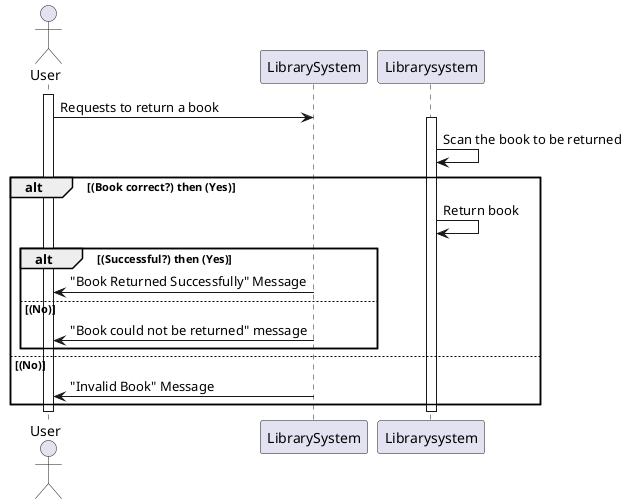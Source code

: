 
@startuml
actor User
participant "LibrarySystem" as LibrarySystem

activate User
User -> LibrarySystem: Requests to return a book
activate Librarysystem

Librarysystem -> Librarysystem: Scan the book to be returned
alt (Book correct?) then (Yes)
     Librarysystem -> Librarysystem: Return book
     alt (Successful?) then (Yes)
         LibrarySystem -> User: "Book Returned Successfully" Message
     else (No)
         LibrarySystem -> User: "Book could not be returned" message
     end
else (No)
     LibrarySystem -> User: "Invalid Book" Message
end

deactivate Librarysystem
deactivate User
@enduml












@startuml
actor Gebruiker
participant "Bibliotheeksysteem" as Bibliotheeksysteem

activate Gebruiker
Gebruiker -> Bibliotheeksysteem: Vraagt om een boek terug te brengen
activate Bibliotheeksysteem

Bibliotheeksysteem -> Bibliotheeksysteem: Scan het terug te brengen boek
alt (Boek correct?) then (Ja)
    Bibliotheeksysteem -> Bibliotheeksysteem: Boek terug inleveren
    alt (Succesvol?) then (Ja)
        Bibliotheeksysteem -> Gebruiker: Bericht "Boek succesvol teruggebracht"
    else (Nee)
        Bibliotheeksysteem -> Gebruiker: Bericht "Boek kon niet worden teruggebracht"
    end
else (Nee)
    Bibliotheeksysteem -> Gebruiker: Bericht "Ongeldig boek"
end

deactivate Bibliotheeksysteem
deactivate Gebruiker
@enduml
